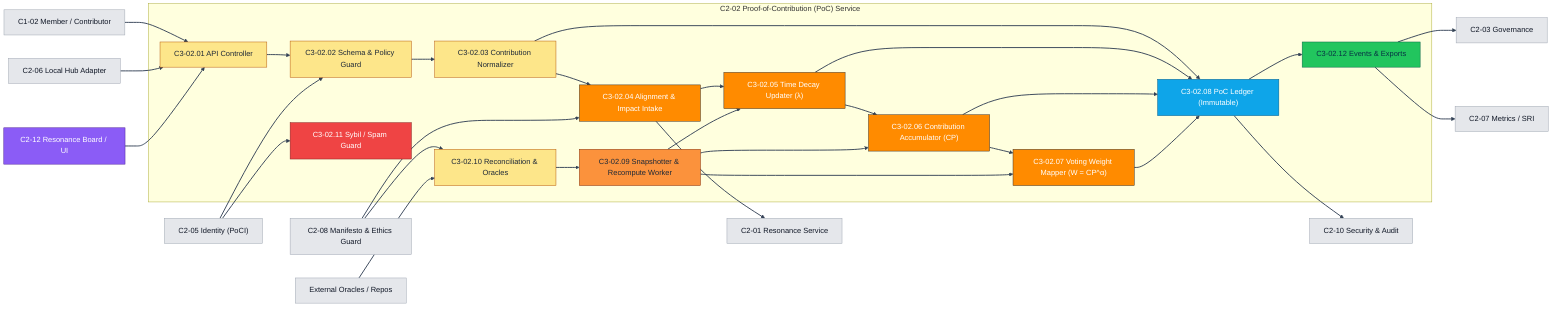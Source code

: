 flowchart LR
  %% --- Coherosphere CI Theme ---
  classDef container fill:#111827,stroke:#111827,color:#ffffff,font-weight:bold;
  classDef compute fill:#ff8b00,stroke:#333333,color:#ffffff;
  classDef control fill:#fde68a,stroke:#b45309,color:#1f2937;
  classDef worker fill:#fb923c,stroke:#7c2d12,color:#1f2937;
  classDef store fill:#0ea5e9,stroke:#075985,color:#ffffff;
  classDef event fill:#22c55e,stroke:#065f46,color:#083344;
  classDef risk fill:#ef4444,stroke:#7f1d1d,color:#ffffff;
  classDef ext fill:#e5e7eb,stroke:#9ca3af,color:#111827;
  classDef ui fill:#8b5cf6,stroke:#4c1d95,color:#ffffff;
  linkStyle default stroke:#334155,stroke-width:2px;

  %% ===== Container & Components (C2-02 → C3-02.xx) =====
  subgraph POC["C2-02 Proof-of-Contribution (PoC) Service"]
    class POC container
    API["C3-02.01 API Controller"]:::control
    AUTHZ["C3-02.02 Schema & Policy Guard"]:::control
    DEDUP["C3-02.03 Contribution Normalizer"]:::control
    VAL["C3-02.04 Alignment & Impact Intake"]:::compute
    TIME["C3-02.05 Time Decay Updater (λ)"]:::compute
    CPACC["C3-02.06 Contribution Accumulator (CP)"]:::compute
    WMAP["C3-02.07 Voting Weight Mapper (W = CP^α)"]:::compute
    LEDGER["C3-02.08 PoC Ledger (Immutable)"]:::store
    SNAP["C3-02.09 Snapshotter & Recompute Worker"]:::worker
    RECON["C3-02.10 Reconciliation & Oracles"]:::control
    SYBIL["C3-02.11 Sybil / Spam Guard"]:::risk
    PUB["C3-02.12 Events & Exports"]:::event
  end

  %% ===== Main internal flow =====
  API --> AUTHZ --> DEDUP --> VAL
  VAL --> TIME --> CPACC --> WMAP
  DEDUP --> LEDGER
  TIME --> LEDGER
  CPACC --> LEDGER
  WMAP --> LEDGER
  RECON --> SNAP
  SNAP --> TIME
  SNAP --> CPACC
  SNAP --> WMAP
  LEDGER --> PUB

  %% ===== External context links =====
  USER["C1-02 Member / Contributor"]:::ext --> API
  HUB["C2-06 Local Hub Adapter"]:::ext --> API
  UI["C2-12 Resonance Board / UI"]:::ui --> API
  ID["C2-05 Identity (PoCI)"]:::ext --> AUTHZ
  ID --> SYBIL
  ETH["C2-08 Manifesto & Ethics Guard"]:::ext --> VAL
  ETH --> RECON
  VAL --> RS["C2-01 Resonance Service"]:::ext
  PUB --> GOV["C2-03 Governance"]:::ext
  PUB --> MET["C2-07 Metrics / SRI"]:::ext
  LEDGER --> SEC["C2-10 Security & Audit"]:::ext
  EXT["External Oracles / Repos"]:::ext --> RECON
